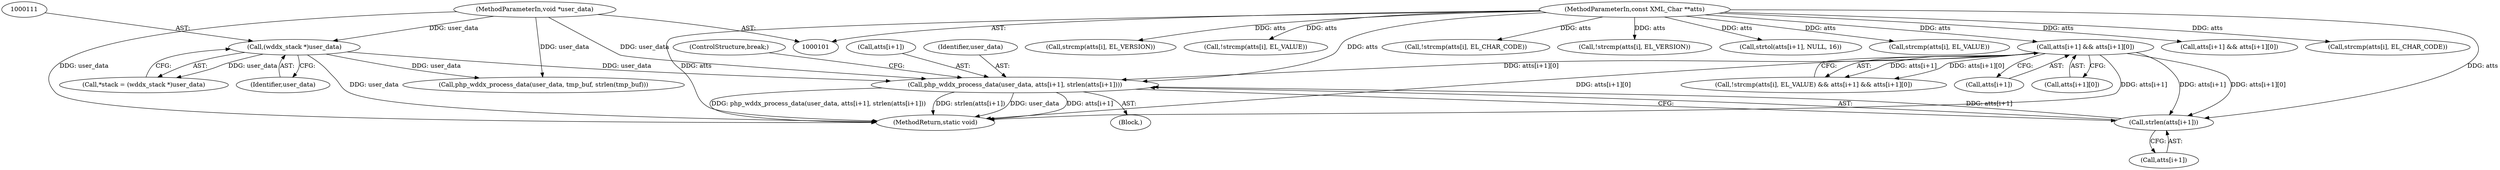 digraph "0_php_2aae60461c2ff7b7fbcdd194c789ac841d0747d7@array" {
"1000409" [label="(Call,php_wddx_process_data(user_data, atts[i+1], strlen(atts[i+1])))"];
"1000110" [label="(Call,(wddx_stack *)user_data)"];
"1000102" [label="(MethodParameterIn,void *user_data)"];
"1000367" [label="(Call,atts[i+1] && atts[i+1][0])"];
"1000104" [label="(MethodParameterIn,const XML_Char **atts)"];
"1000416" [label="(Call,strlen(atts[i+1]))"];
"1000361" [label="(Call,!strcmp(atts[i], EL_VALUE))"];
"1000108" [label="(Call,*stack = (wddx_stack *)user_data)"];
"1000102" [label="(MethodParameterIn,void *user_data)"];
"1000368" [label="(Call,atts[i+1])"];
"1000410" [label="(Identifier,user_data)"];
"1000110" [label="(Call,(wddx_stack *)user_data)"];
"1000380" [label="(Block,)"];
"1000256" [label="(Call,!strcmp(atts[i], EL_CHAR_CODE))"];
"1000133" [label="(Call,!strcmp(atts[i], EL_VERSION))"];
"1000284" [label="(Call,strtol(atts[i+1], NULL, 16))"];
"1000362" [label="(Call,strcmp(atts[i], EL_VALUE))"];
"1000422" [label="(ControlStructure,break;)"];
"1000411" [label="(Call,atts[i+1])"];
"1000262" [label="(Call,atts[i+1] && atts[i+1][0])"];
"1000257" [label="(Call,strcmp(atts[i], EL_CHAR_CODE))"];
"1000459" [label="(MethodReturn,static void)"];
"1000112" [label="(Identifier,user_data)"];
"1000367" [label="(Call,atts[i+1] && atts[i+1][0])"];
"1000360" [label="(Call,!strcmp(atts[i], EL_VALUE) && atts[i+1] && atts[i+1][0])"];
"1000134" [label="(Call,strcmp(atts[i], EL_VERSION))"];
"1000416" [label="(Call,strlen(atts[i+1]))"];
"1000409" [label="(Call,php_wddx_process_data(user_data, atts[i+1], strlen(atts[i+1])))"];
"1000104" [label="(MethodParameterIn,const XML_Char **atts)"];
"1000373" [label="(Call,atts[i+1][0])"];
"1000292" [label="(Call,php_wddx_process_data(user_data, tmp_buf, strlen(tmp_buf)))"];
"1000417" [label="(Call,atts[i+1])"];
"1000409" -> "1000380"  [label="AST: "];
"1000409" -> "1000416"  [label="CFG: "];
"1000410" -> "1000409"  [label="AST: "];
"1000411" -> "1000409"  [label="AST: "];
"1000416" -> "1000409"  [label="AST: "];
"1000422" -> "1000409"  [label="CFG: "];
"1000409" -> "1000459"  [label="DDG: atts[i+1]"];
"1000409" -> "1000459"  [label="DDG: php_wddx_process_data(user_data, atts[i+1], strlen(atts[i+1]))"];
"1000409" -> "1000459"  [label="DDG: strlen(atts[i+1])"];
"1000409" -> "1000459"  [label="DDG: user_data"];
"1000110" -> "1000409"  [label="DDG: user_data"];
"1000102" -> "1000409"  [label="DDG: user_data"];
"1000367" -> "1000409"  [label="DDG: atts[i+1][0]"];
"1000416" -> "1000409"  [label="DDG: atts[i+1]"];
"1000104" -> "1000409"  [label="DDG: atts"];
"1000110" -> "1000108"  [label="AST: "];
"1000110" -> "1000112"  [label="CFG: "];
"1000111" -> "1000110"  [label="AST: "];
"1000112" -> "1000110"  [label="AST: "];
"1000108" -> "1000110"  [label="CFG: "];
"1000110" -> "1000459"  [label="DDG: user_data"];
"1000110" -> "1000108"  [label="DDG: user_data"];
"1000102" -> "1000110"  [label="DDG: user_data"];
"1000110" -> "1000292"  [label="DDG: user_data"];
"1000102" -> "1000101"  [label="AST: "];
"1000102" -> "1000459"  [label="DDG: user_data"];
"1000102" -> "1000292"  [label="DDG: user_data"];
"1000367" -> "1000360"  [label="AST: "];
"1000367" -> "1000368"  [label="CFG: "];
"1000367" -> "1000373"  [label="CFG: "];
"1000368" -> "1000367"  [label="AST: "];
"1000373" -> "1000367"  [label="AST: "];
"1000360" -> "1000367"  [label="CFG: "];
"1000367" -> "1000459"  [label="DDG: atts[i+1]"];
"1000367" -> "1000459"  [label="DDG: atts[i+1][0]"];
"1000367" -> "1000360"  [label="DDG: atts[i+1]"];
"1000367" -> "1000360"  [label="DDG: atts[i+1][0]"];
"1000104" -> "1000367"  [label="DDG: atts"];
"1000367" -> "1000416"  [label="DDG: atts[i+1]"];
"1000367" -> "1000416"  [label="DDG: atts[i+1][0]"];
"1000104" -> "1000101"  [label="AST: "];
"1000104" -> "1000459"  [label="DDG: atts"];
"1000104" -> "1000133"  [label="DDG: atts"];
"1000104" -> "1000134"  [label="DDG: atts"];
"1000104" -> "1000256"  [label="DDG: atts"];
"1000104" -> "1000257"  [label="DDG: atts"];
"1000104" -> "1000262"  [label="DDG: atts"];
"1000104" -> "1000284"  [label="DDG: atts"];
"1000104" -> "1000361"  [label="DDG: atts"];
"1000104" -> "1000362"  [label="DDG: atts"];
"1000104" -> "1000416"  [label="DDG: atts"];
"1000416" -> "1000417"  [label="CFG: "];
"1000417" -> "1000416"  [label="AST: "];
}
